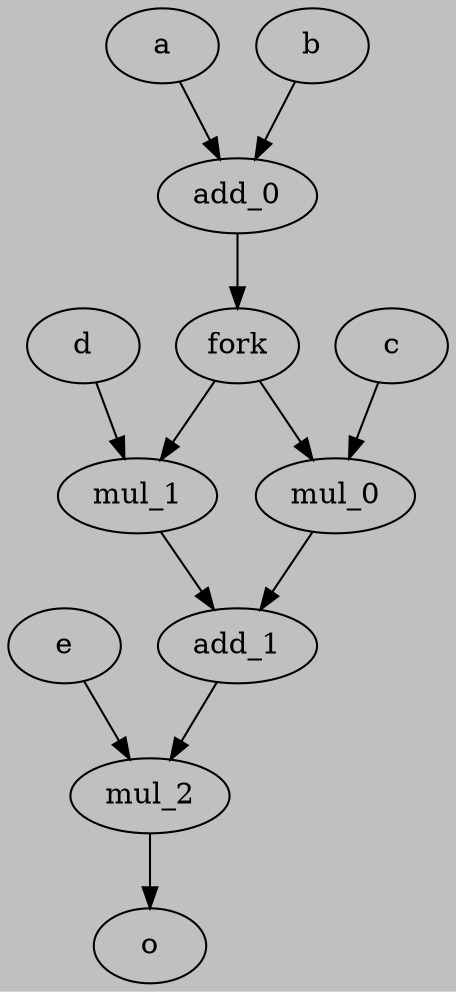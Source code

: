 digraph {
    bgcolor=grey
    "add_0" [type="Operator", op = "add_op"];
    "mul_0" [type="Operator", op = "mul_op"];
    "mul_1" [type="Operator", op = "mul_op"];
    "add_1" [type="Operator", op = "add_op"];
    "mul_2" [type="Operator", op = "mul_op"];
    "fork" [type="Fork"];

    "a" [type="io"];
    "b" [type="io"];
    "c" [type="io"];
    "d" [type="io"];
    "e" [type="io"];
    "o" [type="io"];

    "c" -> "mul_0" [to = "in1"];
    "d" -> "mul_1" [to = "in2"];
    "e" -> "mul_2" [to = "in2"];
    "a" -> "add_0" [to = "in1"];
    "b" -> "add_0" [to = "in2"];
    "mul_2" -> "o" [from = "out2"];

    "add_0" -> "fork" [from = "out2", to = "in1"];
    "fork" -> "mul_0" [from = "out2", to = "in2"];
    "fork" -> "mul_1" [from = "out3", to = "in1"];
    "mul_0" -> "add_1" [from = "out2", to = "in1"];
    "mul_1" -> "add_1" [from = "out2", to = "in2"];
    "add_1" -> "mul_2" [from = "out2", to = "in1"];
}
